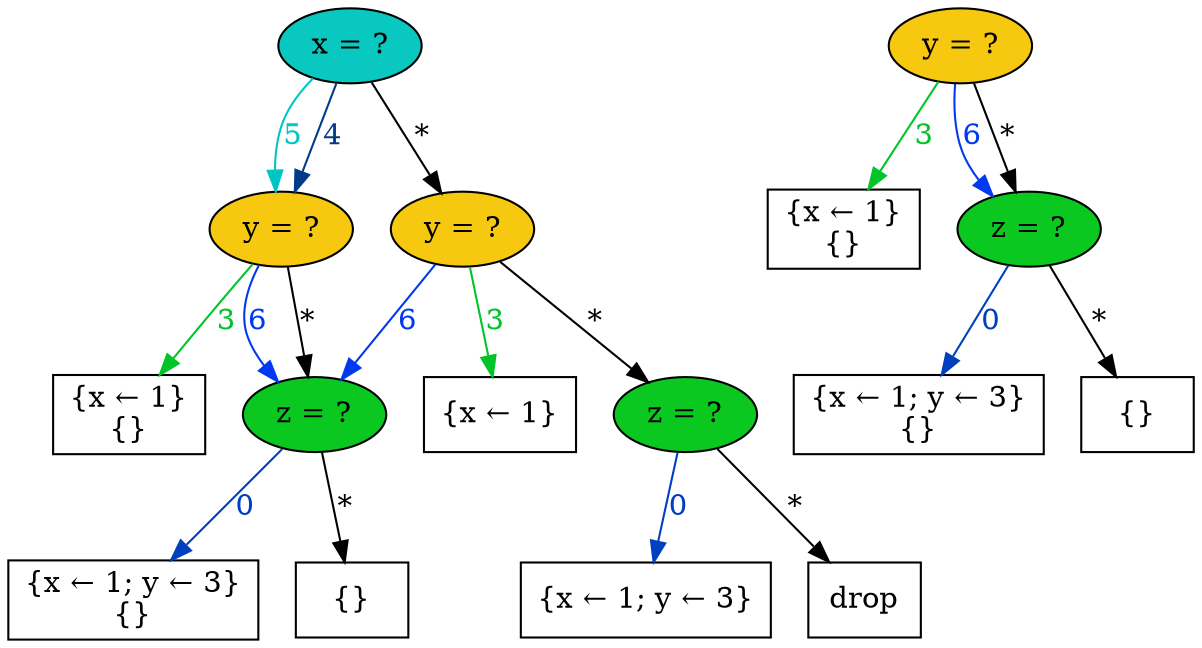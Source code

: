 digraph G {
0 [label="x = ?", style=filled, fillcolor="#09c8bf"]
1 [label="y = ?", style=filled, fillcolor="#f6c80f"]
2 [shape=box, label="{x ← 1}\n{}"]
1 -> 2 [label="3", color="#00c429", fontcolor="#00c429"]
3 [label="z = ?", style=filled, fillcolor="#0bc820"]
4 [shape=box, label="{x ← 1; y ← 3}\n{}"]
3 -> 4 [label="0", color="#003fbd", fontcolor="#003fbd"]
5 [shape=box, label="{}"]
3 -> 5 [label="*", color="#000000", fontcolor="#000000"]
1 -> 3 [label="6", color="#0039ef", fontcolor="#0039ef"]
1 -> 3 [label="*", color="#000000", fontcolor="#000000"]
0 -> 1 [label="5", color="#00c6c3", fontcolor="#00c6c3"]
0 -> 1 [label="4", color="#003b89", fontcolor="#003b89"]
6 [label="y = ?", style=filled, fillcolor="#f6c80f"]
7 [shape=box, label="{x ← 1}"]
6 -> 7 [label="3", color="#00c429", fontcolor="#00c429"]
6 -> 3 [label="6", color="#0039ef", fontcolor="#0039ef"]
8 [label="z = ?", style=filled, fillcolor="#0bc820"]
9 [shape=box, label="{x ← 1; y ← 3}"]
8 -> 9 [label="0", color="#003fbd", fontcolor="#003fbd"]
10 [shape=box, label="drop"]
8 -> 10 [label="*", color="#000000", fontcolor="#000000"]
6 -> 8 [label="*", color="#000000", fontcolor="#000000"]
0 -> 6 [label="*", color="#000000", fontcolor="#000000"]

10000 [label="y = ?", style=filled, fillcolor="#f6c80f"]
10001 [shape=box, label="{x ← 1}\n{}"]
10000 -> 10001 [label="3", color="#00c429", fontcolor="#00c429"]
10002 [label="z = ?", style=filled, fillcolor="#0bc820"]
10003 [shape=box, label="{x ← 1; y ← 3}\n{}"]
10002 -> 10003 [label="0", color="#003fbd", fontcolor="#003fbd"]
10004 [shape=box, label="{}"]
10002 -> 10004 [label="*", color="#000000", fontcolor="#000000"]
10000 -> 10002 [label="6", color="#0039ef", fontcolor="#0039ef"]
10000 -> 10002 [label="*", color="#000000", fontcolor="#000000"]
}
